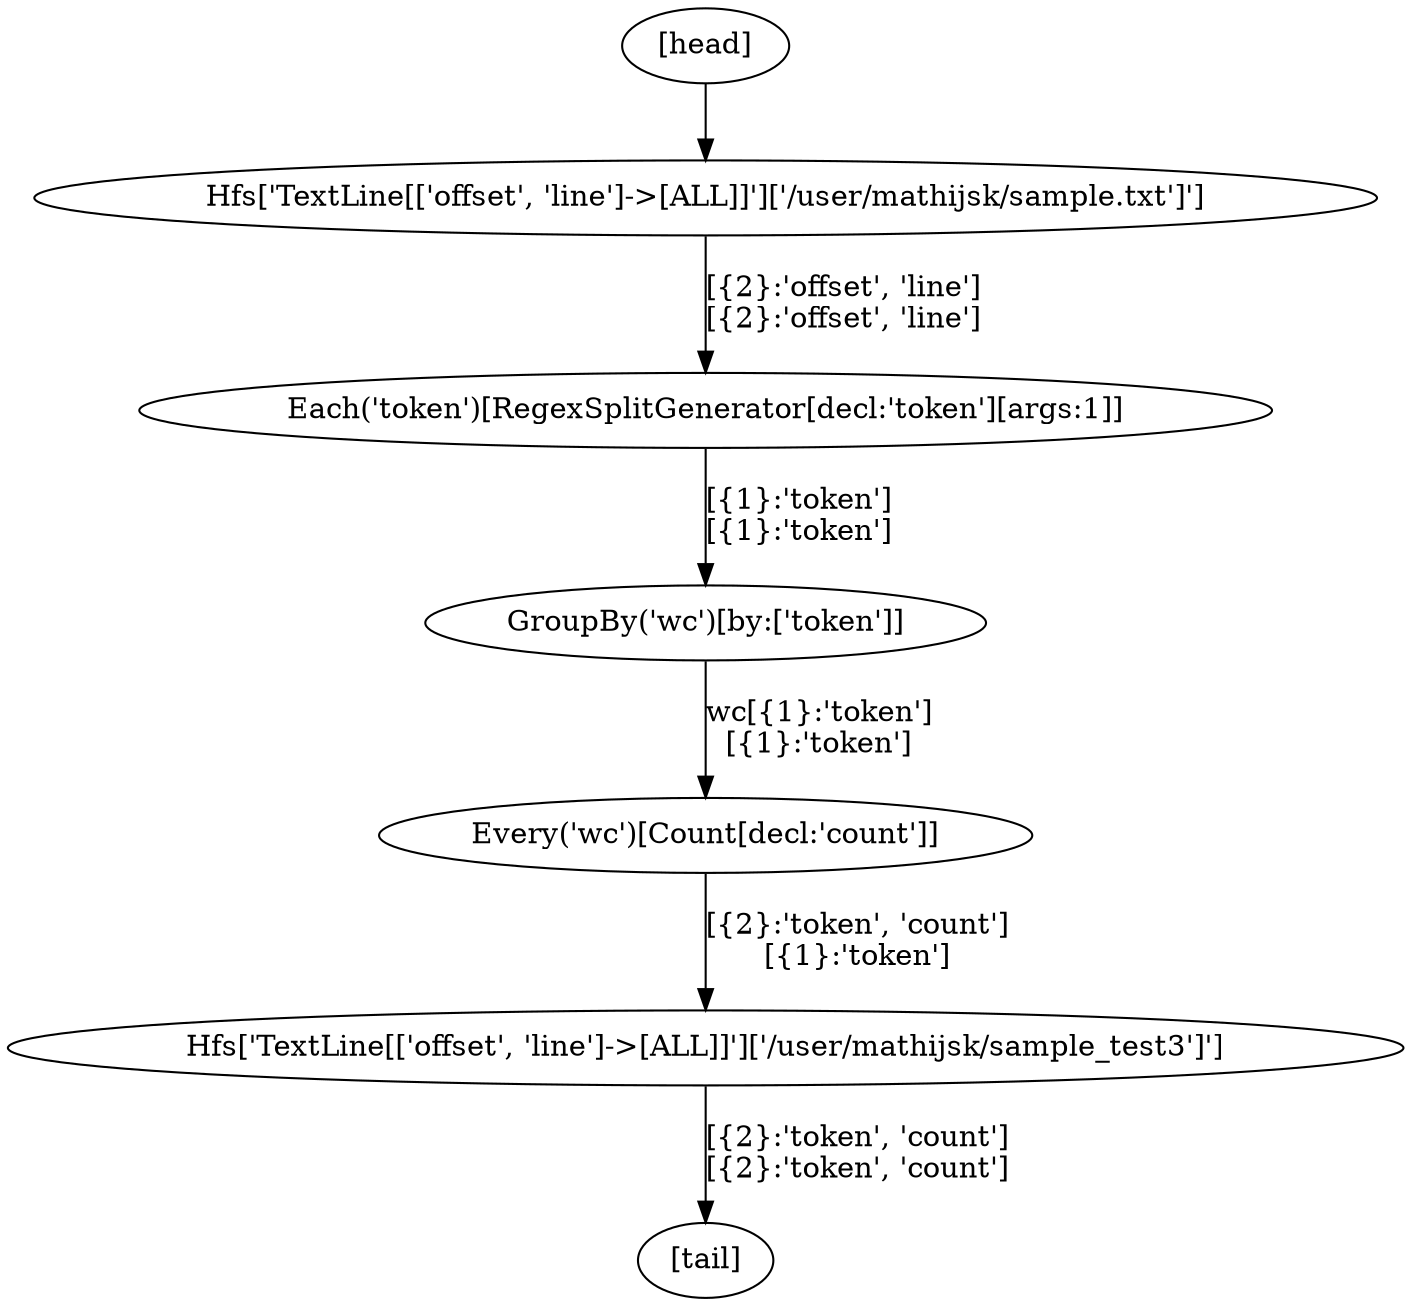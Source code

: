 digraph G {
  1 [label = "Every('wc')[Count[decl:'count']]"];
  2 [label = "Hfs['TextLine[['offset', 'line']->[ALL]]']['/user/mathijsk/sample_test3']']"];
  3 [label = "GroupBy('wc')[by:['token']]"];
  4 [label = "Each('token')[RegexSplitGenerator[decl:'token'][args:1]]"];
  5 [label = "Hfs['TextLine[['offset', 'line']->[ALL]]']['/user/mathijsk/sample.txt']']"];
  6 [label = "[head]"];
  7 [label = "[tail]"];
  1 -> 2 [label = "[{2}:'token', 'count']\n[{1}:'token']"];
  5 -> 4 [label = "[{2}:'offset', 'line']\n[{2}:'offset', 'line']"];
  3 -> 1 [label = "wc[{1}:'token']\n[{1}:'token']"];
  6 -> 5 [label = ""];
  2 -> 7 [label = "[{2}:'token', 'count']\n[{2}:'token', 'count']"];
  4 -> 3 [label = "[{1}:'token']\n[{1}:'token']"];
}
